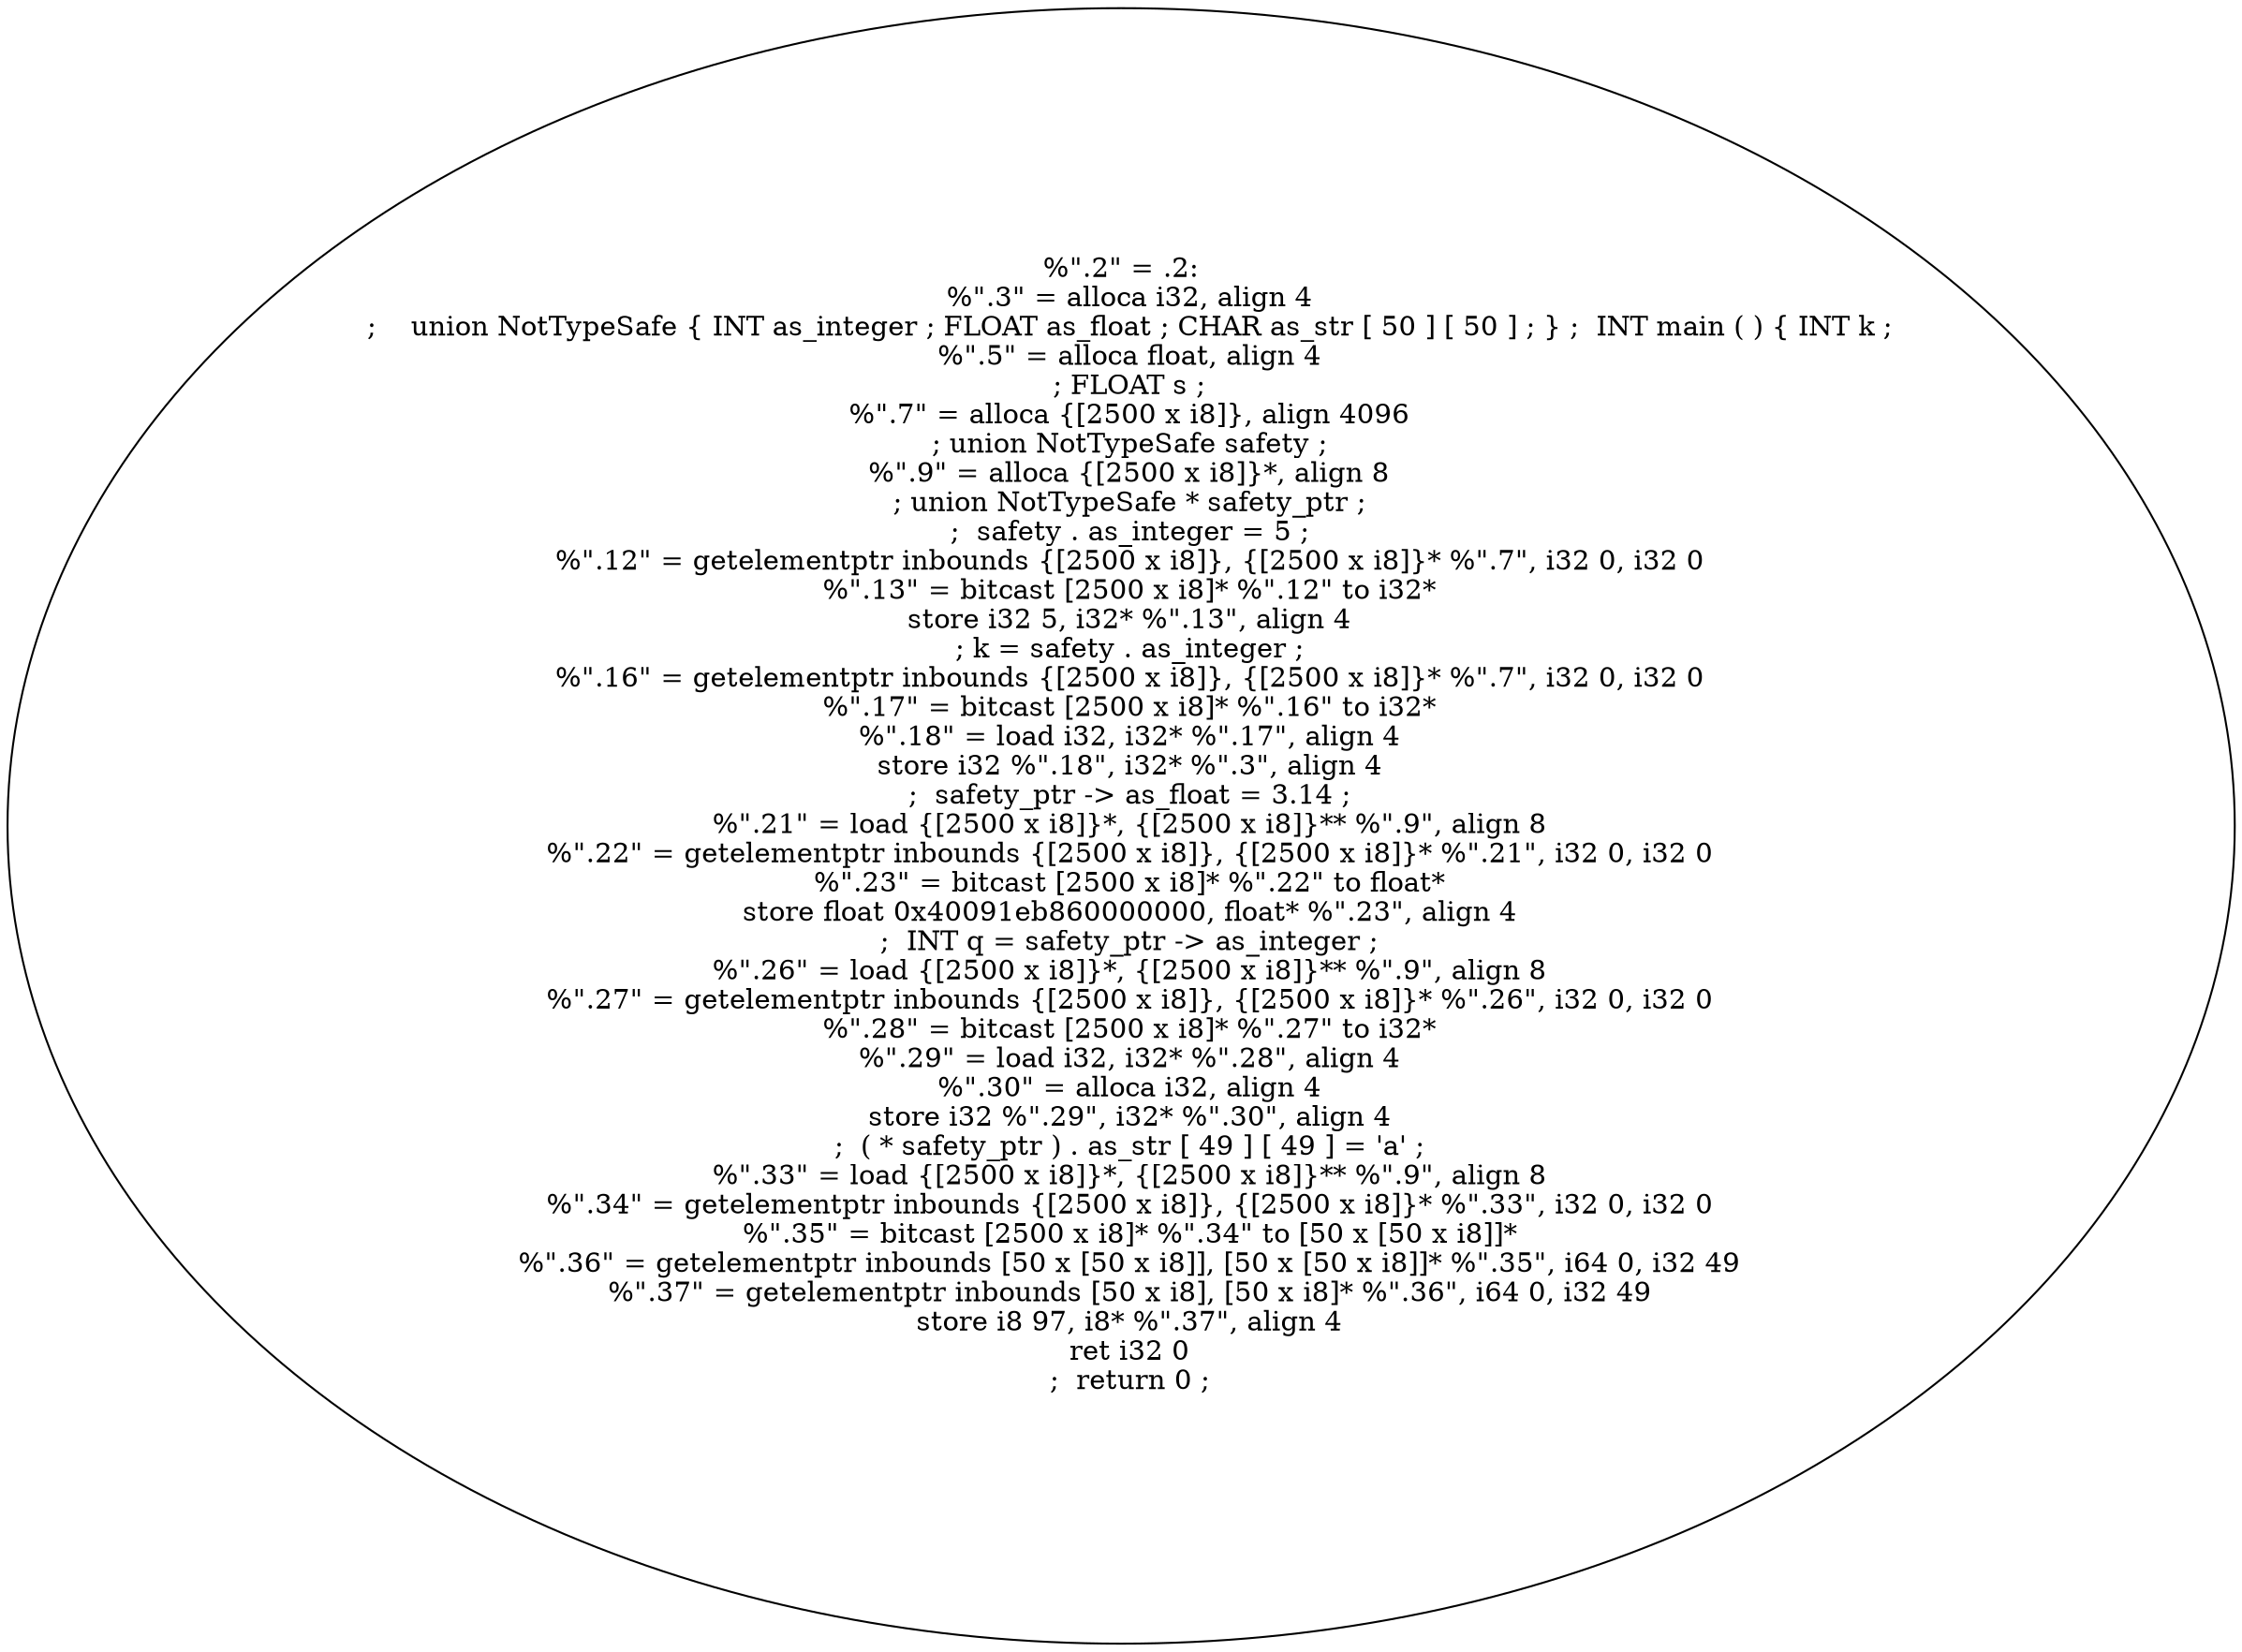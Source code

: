 digraph AST {
  "135951640463104" [label="%\".2\" = .2:
  %\".3\" = alloca i32, align 4
  ;    union NotTypeSafe { INT as_integer ; FLOAT as_float ; CHAR as_str [ 50 ] [ 50 ] ; } ;  INT main ( ) { INT k ;
  %\".5\" = alloca float, align 4
  ; FLOAT s ;
  %\".7\" = alloca {[2500 x i8]}, align 4096
  ; union NotTypeSafe safety ;
  %\".9\" = alloca {[2500 x i8]}*, align 8
  ; union NotTypeSafe * safety_ptr ;
  ;  safety . as_integer = 5 ;
  %\".12\" = getelementptr inbounds {[2500 x i8]}, {[2500 x i8]}* %\".7\", i32 0, i32 0
  %\".13\" = bitcast [2500 x i8]* %\".12\" to i32*
  store i32 5, i32* %\".13\", align 4
  ; k = safety . as_integer ;
  %\".16\" = getelementptr inbounds {[2500 x i8]}, {[2500 x i8]}* %\".7\", i32 0, i32 0
  %\".17\" = bitcast [2500 x i8]* %\".16\" to i32*
  %\".18\" = load i32, i32* %\".17\", align 4
  store i32 %\".18\", i32* %\".3\", align 4
  ;  safety_ptr -> as_float = 3.14 ;
  %\".21\" = load {[2500 x i8]}*, {[2500 x i8]}** %\".9\", align 8
  %\".22\" = getelementptr inbounds {[2500 x i8]}, {[2500 x i8]}* %\".21\", i32 0, i32 0
  %\".23\" = bitcast [2500 x i8]* %\".22\" to float*
  store float 0x40091eb860000000, float* %\".23\", align 4
  ;  INT q = safety_ptr -> as_integer ;
  %\".26\" = load {[2500 x i8]}*, {[2500 x i8]}** %\".9\", align 8
  %\".27\" = getelementptr inbounds {[2500 x i8]}, {[2500 x i8]}* %\".26\", i32 0, i32 0
  %\".28\" = bitcast [2500 x i8]* %\".27\" to i32*
  %\".29\" = load i32, i32* %\".28\", align 4
  %\".30\" = alloca i32, align 4
  store i32 %\".29\", i32* %\".30\", align 4
  ;  ( * safety_ptr ) . as_str [ 49 ] [ 49 ] = 'a' ;
  %\".33\" = load {[2500 x i8]}*, {[2500 x i8]}** %\".9\", align 8
  %\".34\" = getelementptr inbounds {[2500 x i8]}, {[2500 x i8]}* %\".33\", i32 0, i32 0
  %\".35\" = bitcast [2500 x i8]* %\".34\" to [50 x [50 x i8]]*
  %\".36\" = getelementptr inbounds [50 x [50 x i8]], [50 x [50 x i8]]* %\".35\", i64 0, i32 49
  %\".37\" = getelementptr inbounds [50 x i8], [50 x i8]* %\".36\", i64 0, i32 49
  store i8 97, i8* %\".37\", align 4
  ret i32 0
  ;  return 0 ;"];
}
